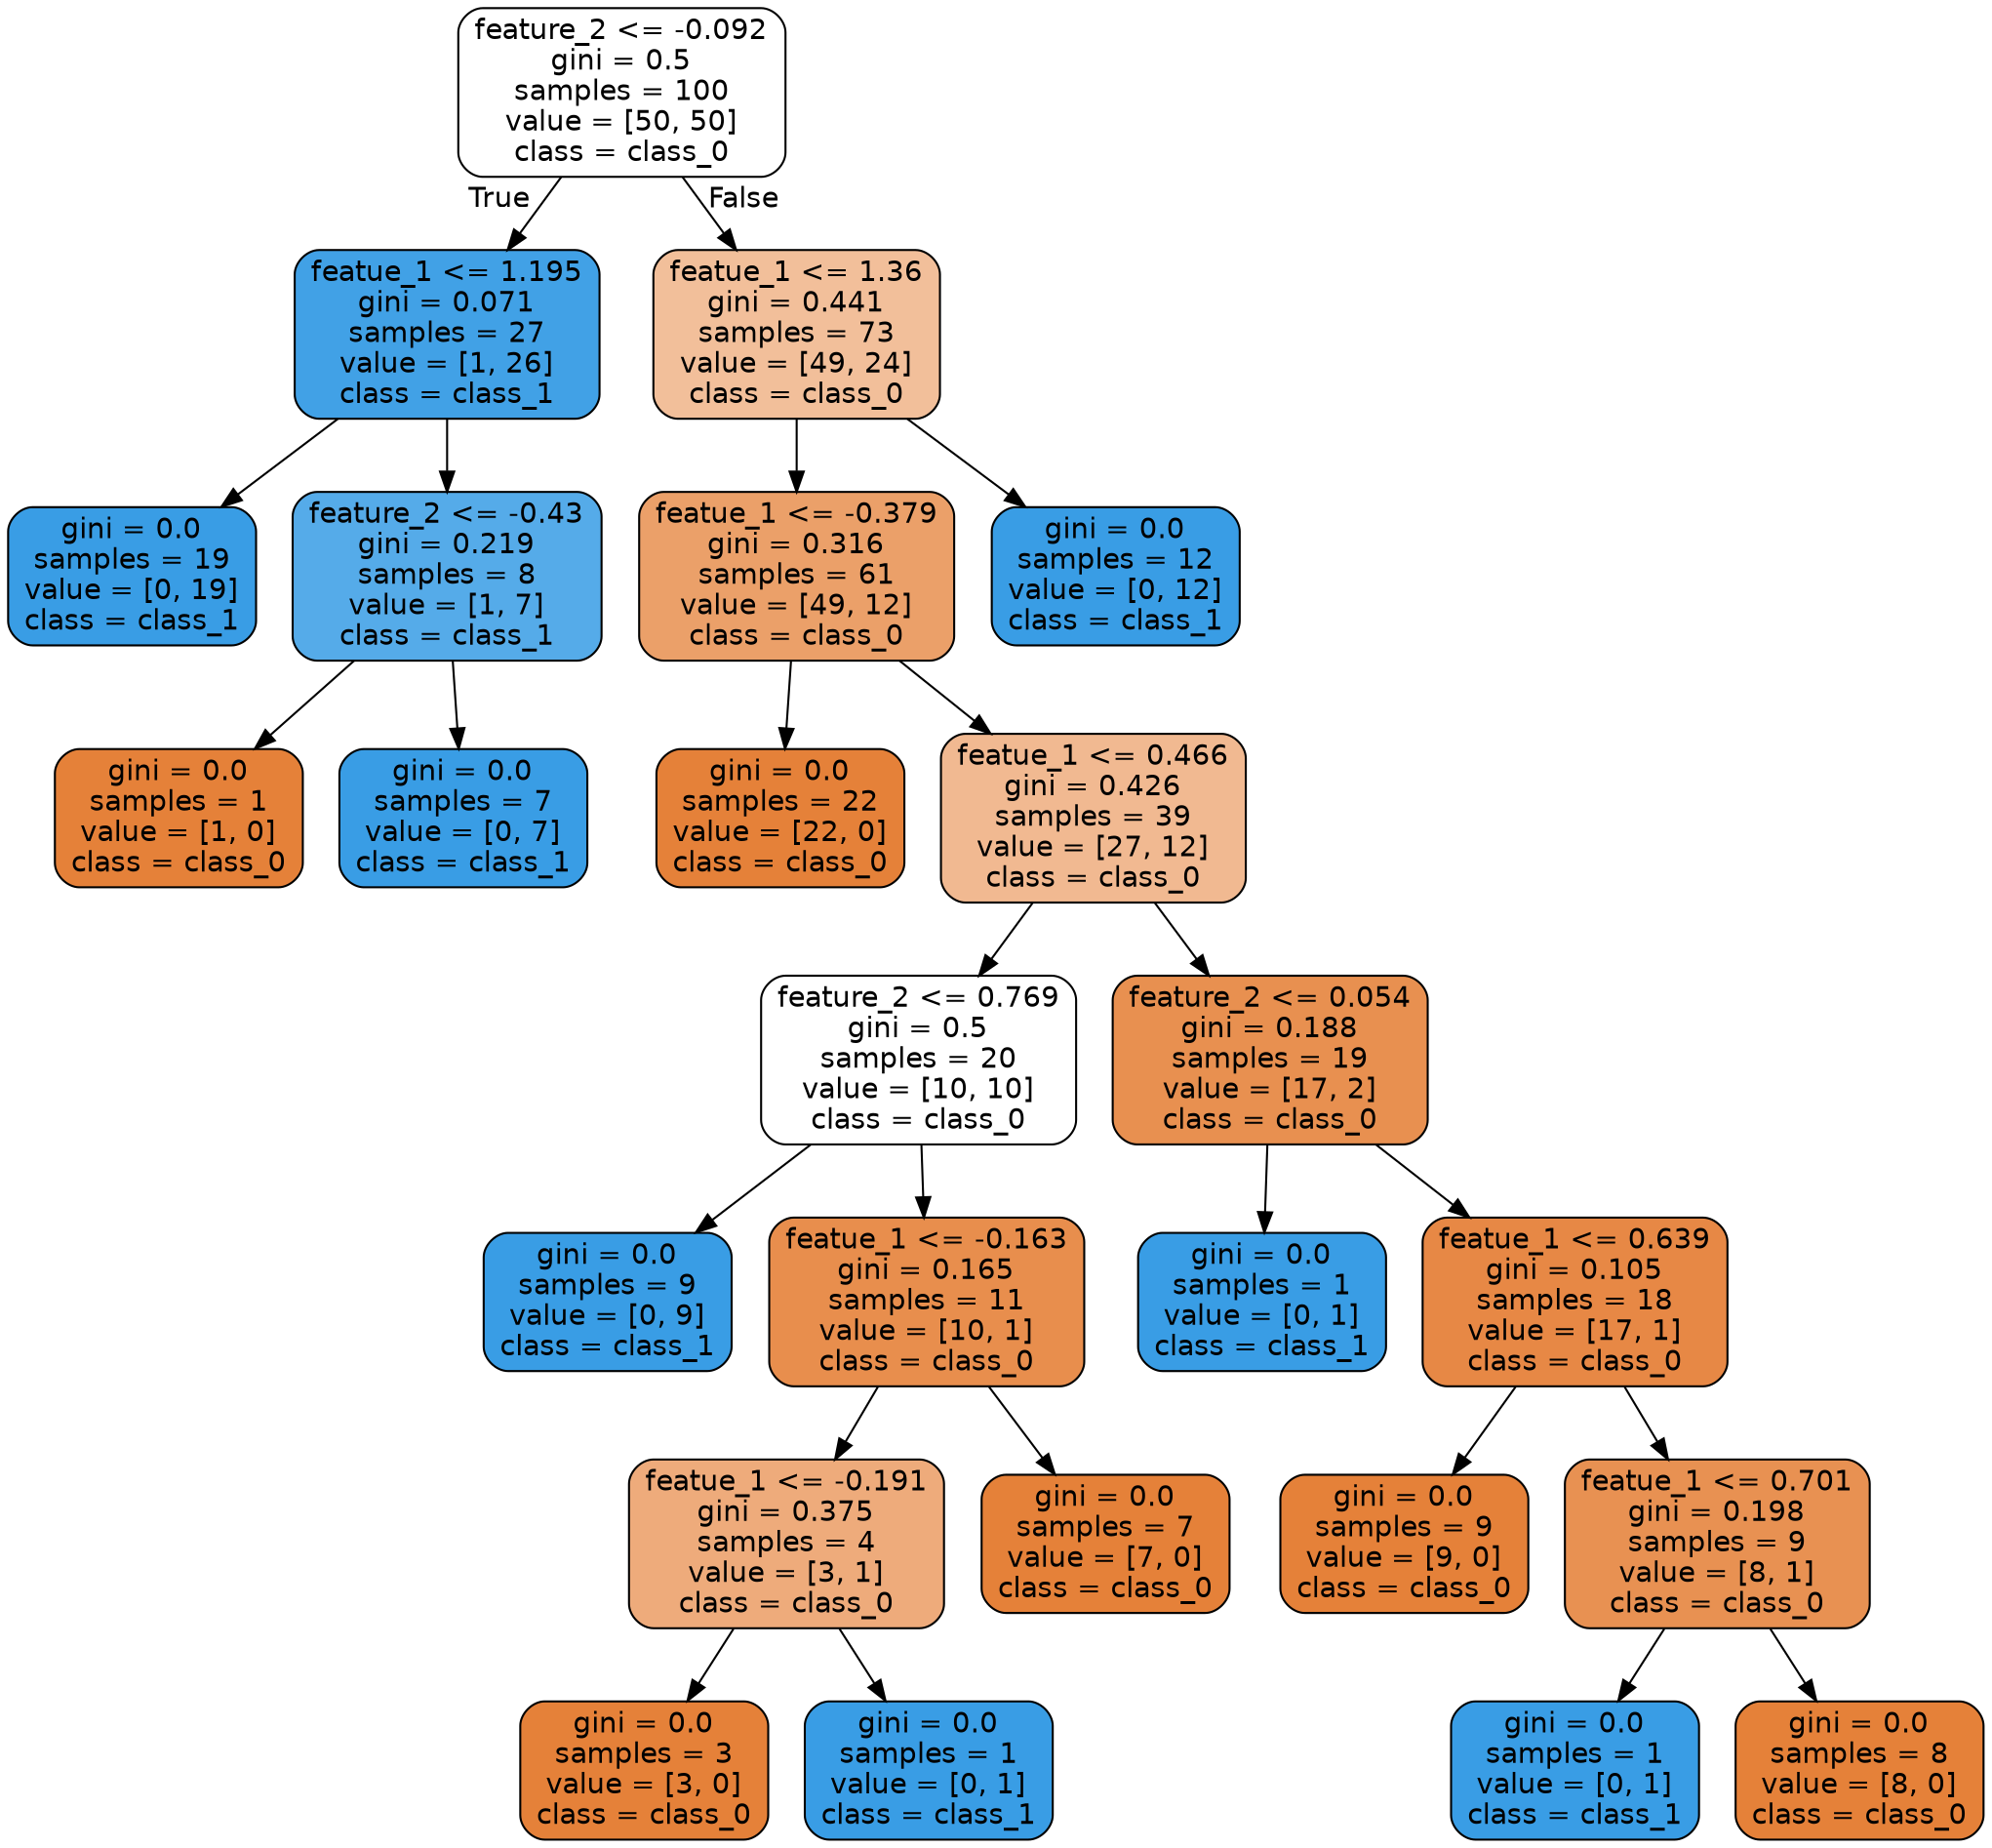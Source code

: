 digraph Tree {
node [shape=box, style="filled, rounded", color="black", fontname="helvetica"] ;
edge [fontname="helvetica"] ;
0 [label="feature_2 <= -0.092\ngini = 0.5\nsamples = 100\nvalue = [50, 50]\nclass = class_0", fillcolor="#ffffff"] ;
1 [label="featue_1 <= 1.195\ngini = 0.071\nsamples = 27\nvalue = [1, 26]\nclass = class_1", fillcolor="#41a1e6"] ;
0 -> 1 [labeldistance=2.5, labelangle=45, headlabel="True"] ;
2 [label="gini = 0.0\nsamples = 19\nvalue = [0, 19]\nclass = class_1", fillcolor="#399de5"] ;
1 -> 2 ;
3 [label="feature_2 <= -0.43\ngini = 0.219\nsamples = 8\nvalue = [1, 7]\nclass = class_1", fillcolor="#55abe9"] ;
1 -> 3 ;
4 [label="gini = 0.0\nsamples = 1\nvalue = [1, 0]\nclass = class_0", fillcolor="#e58139"] ;
3 -> 4 ;
5 [label="gini = 0.0\nsamples = 7\nvalue = [0, 7]\nclass = class_1", fillcolor="#399de5"] ;
3 -> 5 ;
6 [label="featue_1 <= 1.36\ngini = 0.441\nsamples = 73\nvalue = [49, 24]\nclass = class_0", fillcolor="#f2bf9a"] ;
0 -> 6 [labeldistance=2.5, labelangle=-45, headlabel="False"] ;
7 [label="featue_1 <= -0.379\ngini = 0.316\nsamples = 61\nvalue = [49, 12]\nclass = class_0", fillcolor="#eba069"] ;
6 -> 7 ;
8 [label="gini = 0.0\nsamples = 22\nvalue = [22, 0]\nclass = class_0", fillcolor="#e58139"] ;
7 -> 8 ;
9 [label="featue_1 <= 0.466\ngini = 0.426\nsamples = 39\nvalue = [27, 12]\nclass = class_0", fillcolor="#f1b991"] ;
7 -> 9 ;
10 [label="feature_2 <= 0.769\ngini = 0.5\nsamples = 20\nvalue = [10, 10]\nclass = class_0", fillcolor="#ffffff"] ;
9 -> 10 ;
11 [label="gini = 0.0\nsamples = 9\nvalue = [0, 9]\nclass = class_1", fillcolor="#399de5"] ;
10 -> 11 ;
12 [label="featue_1 <= -0.163\ngini = 0.165\nsamples = 11\nvalue = [10, 1]\nclass = class_0", fillcolor="#e88e4d"] ;
10 -> 12 ;
13 [label="featue_1 <= -0.191\ngini = 0.375\nsamples = 4\nvalue = [3, 1]\nclass = class_0", fillcolor="#eeab7b"] ;
12 -> 13 ;
14 [label="gini = 0.0\nsamples = 3\nvalue = [3, 0]\nclass = class_0", fillcolor="#e58139"] ;
13 -> 14 ;
15 [label="gini = 0.0\nsamples = 1\nvalue = [0, 1]\nclass = class_1", fillcolor="#399de5"] ;
13 -> 15 ;
16 [label="gini = 0.0\nsamples = 7\nvalue = [7, 0]\nclass = class_0", fillcolor="#e58139"] ;
12 -> 16 ;
17 [label="feature_2 <= 0.054\ngini = 0.188\nsamples = 19\nvalue = [17, 2]\nclass = class_0", fillcolor="#e89050"] ;
9 -> 17 ;
18 [label="gini = 0.0\nsamples = 1\nvalue = [0, 1]\nclass = class_1", fillcolor="#399de5"] ;
17 -> 18 ;
19 [label="featue_1 <= 0.639\ngini = 0.105\nsamples = 18\nvalue = [17, 1]\nclass = class_0", fillcolor="#e78845"] ;
17 -> 19 ;
20 [label="gini = 0.0\nsamples = 9\nvalue = [9, 0]\nclass = class_0", fillcolor="#e58139"] ;
19 -> 20 ;
21 [label="featue_1 <= 0.701\ngini = 0.198\nsamples = 9\nvalue = [8, 1]\nclass = class_0", fillcolor="#e89152"] ;
19 -> 21 ;
22 [label="gini = 0.0\nsamples = 1\nvalue = [0, 1]\nclass = class_1", fillcolor="#399de5"] ;
21 -> 22 ;
23 [label="gini = 0.0\nsamples = 8\nvalue = [8, 0]\nclass = class_0", fillcolor="#e58139"] ;
21 -> 23 ;
24 [label="gini = 0.0\nsamples = 12\nvalue = [0, 12]\nclass = class_1", fillcolor="#399de5"] ;
6 -> 24 ;
}
